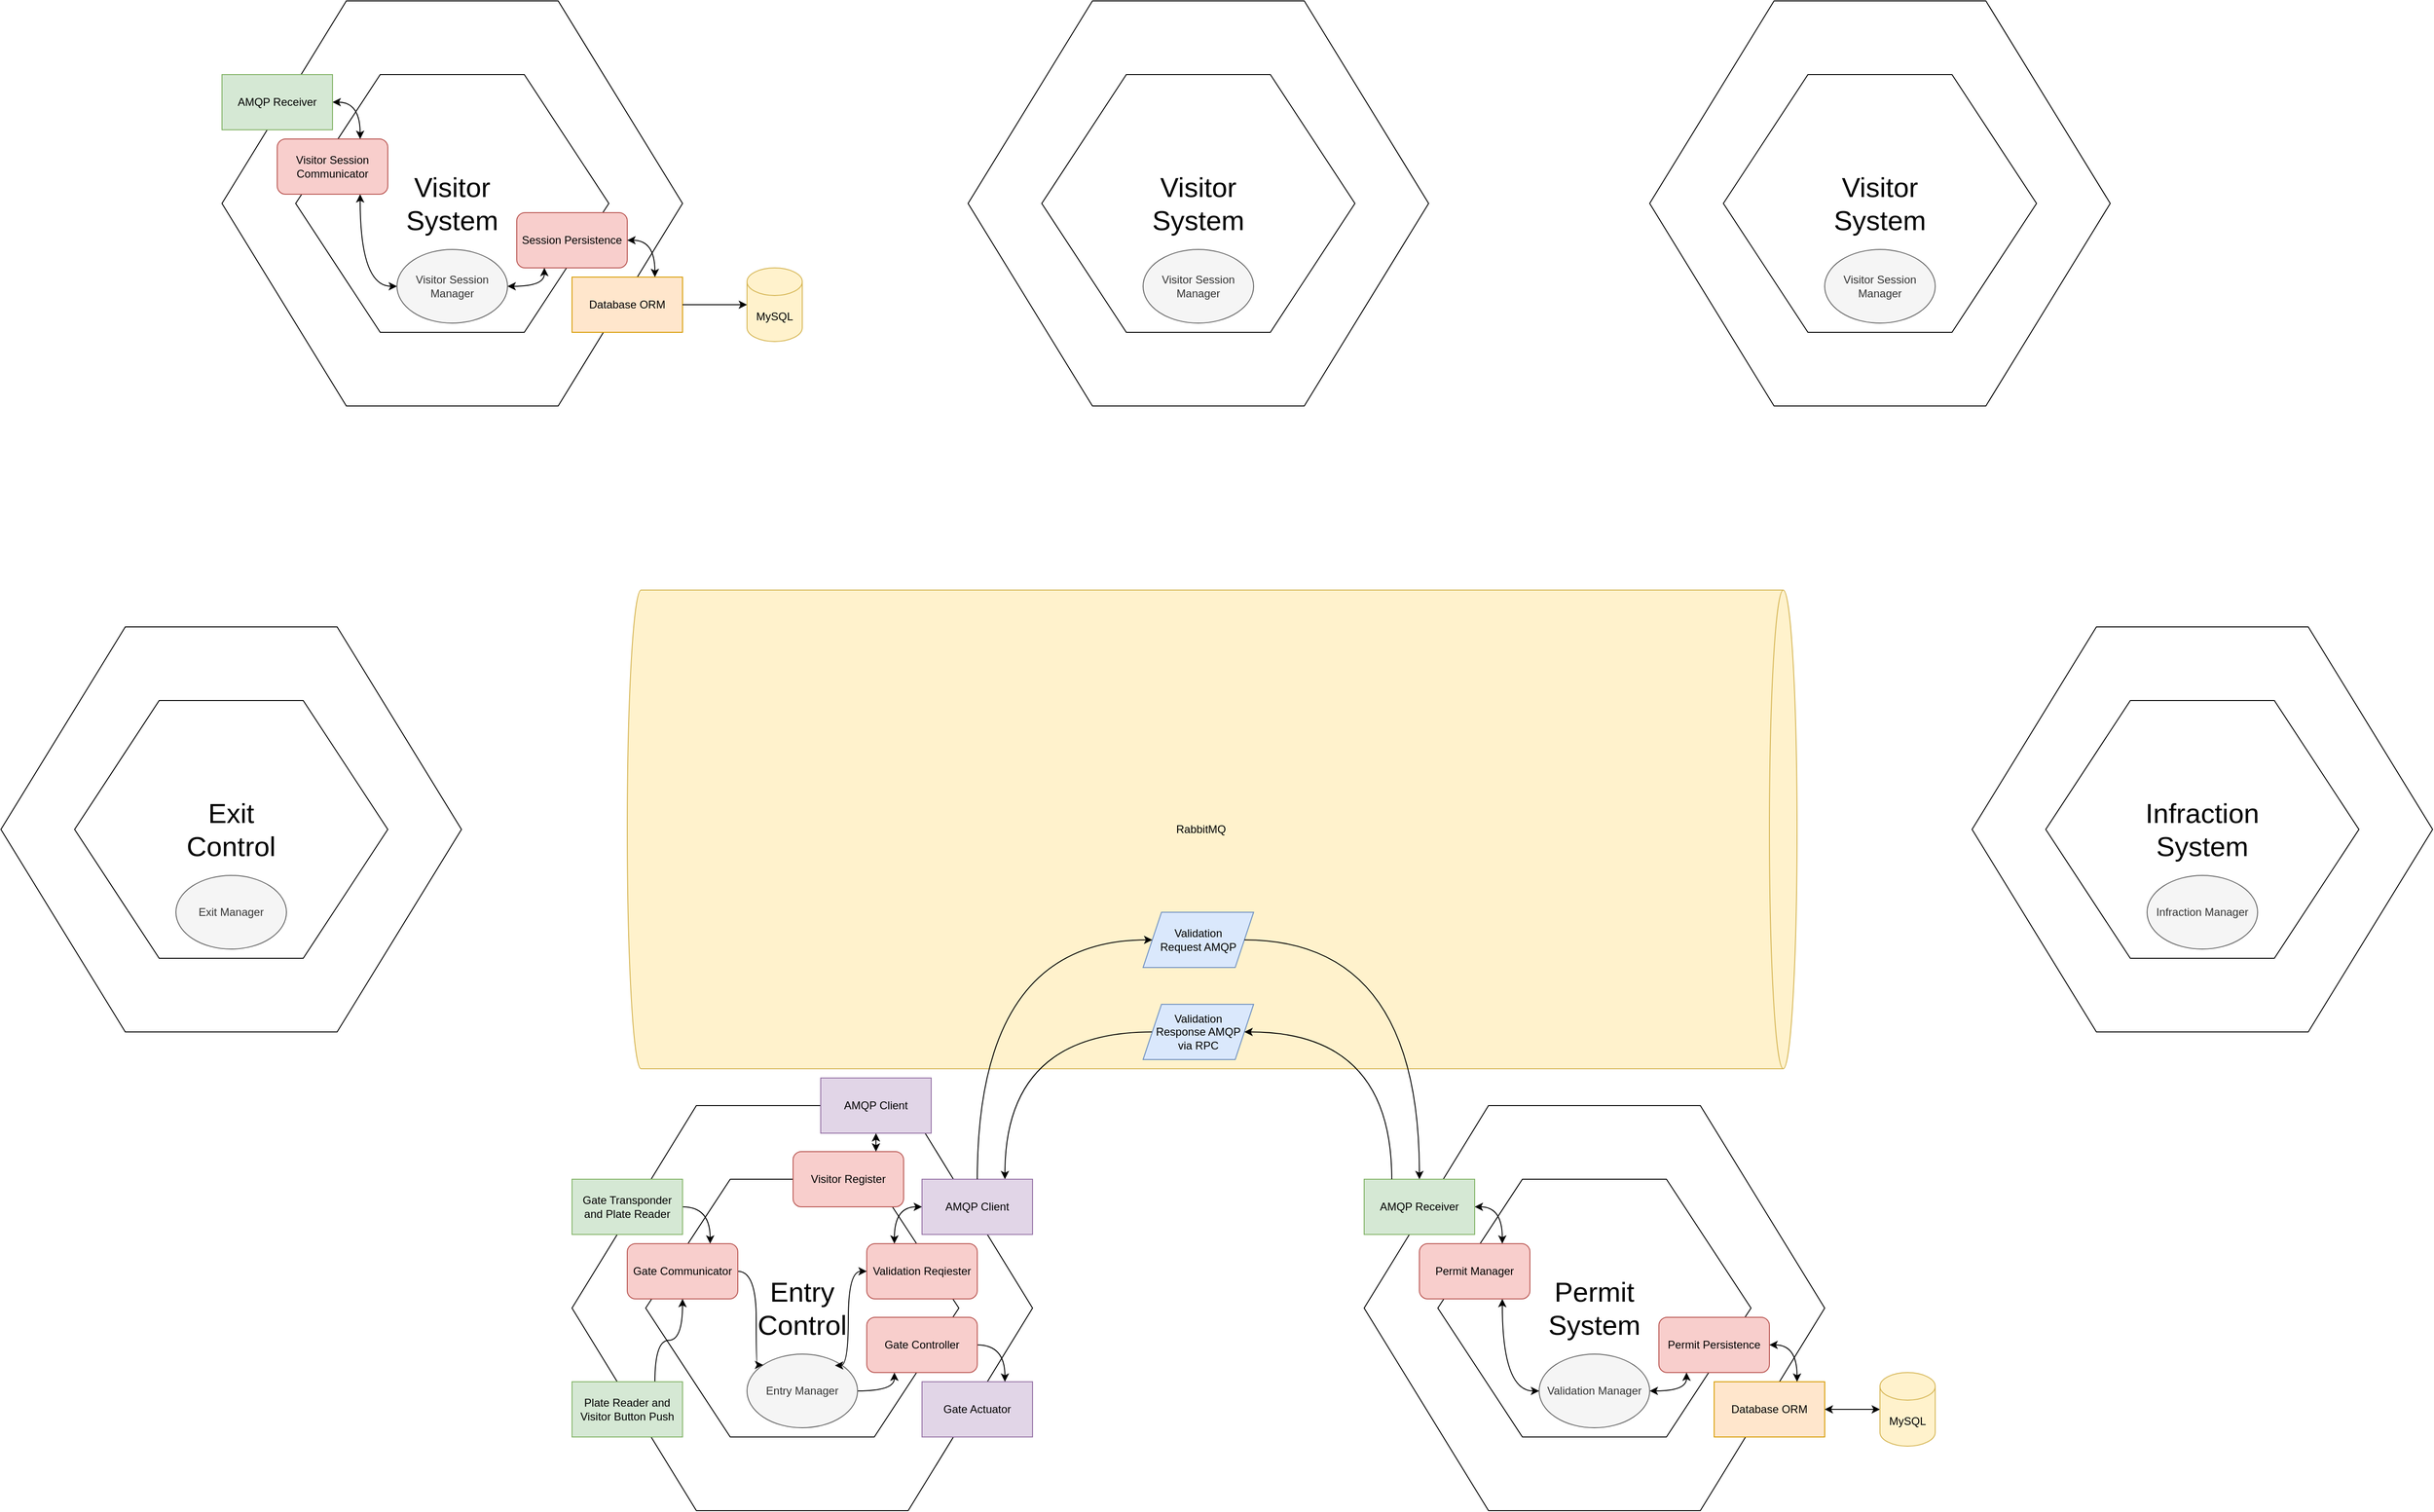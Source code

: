 <mxfile version="24.7.17">
  <diagram name="Page-1" id="FIl-sWWD70E8VAOOmgCv">
    <mxGraphModel dx="4310" dy="2672" grid="1" gridSize="10" guides="1" tooltips="1" connect="1" arrows="1" fold="1" page="1" pageScale="1" pageWidth="1920" pageHeight="1200" math="0" shadow="0">
      <root>
        <mxCell id="0" />
        <mxCell id="1" parent="0" />
        <mxCell id="vmsu6UBPR0Md5zAb4Nx8-29" value="RabbitMQ" style="shape=cylinder3;whiteSpace=wrap;html=1;boundedLbl=1;backgroundOutline=1;size=15;direction=south;fillColor=#fff2cc;strokeColor=#d6b656;" parent="1" vertex="1">
          <mxGeometry x="210" y="40" width="1270" height="520" as="geometry" />
        </mxCell>
        <mxCell id="vmsu6UBPR0Md5zAb4Nx8-17" value="" style="group" parent="1" vertex="1" connectable="0">
          <mxGeometry x="1010" y="600" width="500" height="440" as="geometry" />
        </mxCell>
        <mxCell id="vmsu6UBPR0Md5zAb4Nx8-42" value="" style="group" parent="vmsu6UBPR0Md5zAb4Nx8-17" vertex="1" connectable="0">
          <mxGeometry width="500" height="440" as="geometry" />
        </mxCell>
        <mxCell id="vmsu6UBPR0Md5zAb4Nx8-19" value="" style="verticalLabelPosition=bottom;verticalAlign=top;html=1;shape=hexagon;perimeter=hexagonPerimeter2;arcSize=6;size=0.27;fillColor=none;" parent="vmsu6UBPR0Md5zAb4Nx8-42" vertex="1">
          <mxGeometry width="500" height="440" as="geometry" />
        </mxCell>
        <mxCell id="vmsu6UBPR0Md5zAb4Nx8-18" value="" style="verticalLabelPosition=bottom;verticalAlign=top;html=1;shape=hexagon;perimeter=hexagonPerimeter2;arcSize=6;size=0.27;fillColor=none;" parent="vmsu6UBPR0Md5zAb4Nx8-42" vertex="1">
          <mxGeometry x="80" y="80" width="340" height="280" as="geometry" />
        </mxCell>
        <mxCell id="vmsu6UBPR0Md5zAb4Nx8-40" value="&lt;font style=&quot;font-size: 30px;&quot;&gt;Permit System&lt;br&gt;&lt;/font&gt;" style="text;html=1;align=center;verticalAlign=middle;whiteSpace=wrap;rounded=0;" parent="vmsu6UBPR0Md5zAb4Nx8-42" vertex="1">
          <mxGeometry x="220" y="205" width="60" height="30" as="geometry" />
        </mxCell>
        <mxCell id="vmsu6UBPR0Md5zAb4Nx8-59" style="edgeStyle=orthogonalEdgeStyle;rounded=0;orthogonalLoop=1;jettySize=auto;html=1;exitX=0.75;exitY=1;exitDx=0;exitDy=0;entryX=0;entryY=0.5;entryDx=0;entryDy=0;startArrow=classic;startFill=1;curved=1;" parent="vmsu6UBPR0Md5zAb4Nx8-42" source="vmsu6UBPR0Md5zAb4Nx8-47" target="vmsu6UBPR0Md5zAb4Nx8-52" edge="1">
          <mxGeometry relative="1" as="geometry" />
        </mxCell>
        <mxCell id="vmsu6UBPR0Md5zAb4Nx8-47" value="Permit Manager" style="rounded=1;whiteSpace=wrap;html=1;fillColor=#f8cecc;strokeColor=#b85450;" parent="vmsu6UBPR0Md5zAb4Nx8-42" vertex="1">
          <mxGeometry x="60" y="150" width="120" height="60" as="geometry" />
        </mxCell>
        <mxCell id="vmsu6UBPR0Md5zAb4Nx8-50" value="Permit Persistence" style="rounded=1;whiteSpace=wrap;html=1;fillColor=#f8cecc;strokeColor=#b85450;" parent="vmsu6UBPR0Md5zAb4Nx8-42" vertex="1">
          <mxGeometry x="320" y="230" width="120" height="60" as="geometry" />
        </mxCell>
        <mxCell id="vmsu6UBPR0Md5zAb4Nx8-60" style="edgeStyle=orthogonalEdgeStyle;rounded=0;orthogonalLoop=1;jettySize=auto;html=1;exitX=1;exitY=0.5;exitDx=0;exitDy=0;entryX=0.25;entryY=1;entryDx=0;entryDy=0;startArrow=classic;startFill=1;curved=1;" parent="vmsu6UBPR0Md5zAb4Nx8-42" source="vmsu6UBPR0Md5zAb4Nx8-52" target="vmsu6UBPR0Md5zAb4Nx8-50" edge="1">
          <mxGeometry relative="1" as="geometry" />
        </mxCell>
        <mxCell id="vmsu6UBPR0Md5zAb4Nx8-52" value="Validation Manager" style="ellipse;whiteSpace=wrap;html=1;fillColor=#f5f5f5;fontColor=#333333;strokeColor=#666666;" parent="vmsu6UBPR0Md5zAb4Nx8-42" vertex="1">
          <mxGeometry x="190" y="270" width="120" height="80" as="geometry" />
        </mxCell>
        <mxCell id="vmsu6UBPR0Md5zAb4Nx8-25" value="Database ORM" style="rounded=0;whiteSpace=wrap;html=1;fillColor=#ffe6cc;strokeColor=#d79b00;" parent="vmsu6UBPR0Md5zAb4Nx8-17" vertex="1">
          <mxGeometry x="380" y="300" width="120" height="60" as="geometry" />
        </mxCell>
        <mxCell id="vmsu6UBPR0Md5zAb4Nx8-58" style="edgeStyle=orthogonalEdgeStyle;rounded=0;orthogonalLoop=1;jettySize=auto;html=1;exitX=1;exitY=0.5;exitDx=0;exitDy=0;entryX=0.75;entryY=0;entryDx=0;entryDy=0;startArrow=classic;startFill=1;curved=1;" parent="vmsu6UBPR0Md5zAb4Nx8-17" source="vmsu6UBPR0Md5zAb4Nx8-22" target="vmsu6UBPR0Md5zAb4Nx8-47" edge="1">
          <mxGeometry relative="1" as="geometry" />
        </mxCell>
        <mxCell id="vmsu6UBPR0Md5zAb4Nx8-22" value="AMQP Receiver" style="rounded=0;whiteSpace=wrap;html=1;fillColor=#d5e8d4;strokeColor=#82b366;" parent="vmsu6UBPR0Md5zAb4Nx8-17" vertex="1">
          <mxGeometry y="80" width="120" height="60" as="geometry" />
        </mxCell>
        <mxCell id="vmsu6UBPR0Md5zAb4Nx8-61" style="edgeStyle=orthogonalEdgeStyle;rounded=0;orthogonalLoop=1;jettySize=auto;html=1;exitX=1;exitY=0.5;exitDx=0;exitDy=0;entryX=0.75;entryY=0;entryDx=0;entryDy=0;startArrow=classic;startFill=1;curved=1;" parent="vmsu6UBPR0Md5zAb4Nx8-17" source="vmsu6UBPR0Md5zAb4Nx8-50" target="vmsu6UBPR0Md5zAb4Nx8-25" edge="1">
          <mxGeometry relative="1" as="geometry" />
        </mxCell>
        <mxCell id="vmsu6UBPR0Md5zAb4Nx8-26" style="edgeStyle=orthogonalEdgeStyle;rounded=0;orthogonalLoop=1;jettySize=auto;html=1;exitX=0;exitY=0.5;exitDx=0;exitDy=0;exitPerimeter=0;entryX=1;entryY=0.5;entryDx=0;entryDy=0;startArrow=classic;startFill=1;curved=1;" parent="1" source="vmsu6UBPR0Md5zAb4Nx8-24" target="vmsu6UBPR0Md5zAb4Nx8-25" edge="1">
          <mxGeometry relative="1" as="geometry" />
        </mxCell>
        <mxCell id="vmsu6UBPR0Md5zAb4Nx8-24" value="MySQL" style="shape=cylinder3;whiteSpace=wrap;html=1;boundedLbl=1;backgroundOutline=1;size=15;fillColor=#fff2cc;strokeColor=#d6b656;" parent="1" vertex="1">
          <mxGeometry x="1570" y="890" width="60" height="80" as="geometry" />
        </mxCell>
        <mxCell id="vmsu6UBPR0Md5zAb4Nx8-28" value="Validation &lt;br&gt;Request AMQP" style="shape=parallelogram;perimeter=parallelogramPerimeter;whiteSpace=wrap;html=1;fixedSize=1;fillColor=#dae8fc;strokeColor=#6c8ebf;" parent="1" vertex="1">
          <mxGeometry x="770" y="390" width="120" height="60" as="geometry" />
        </mxCell>
        <mxCell id="Ysz22S0v8aRPz6q7rdMf-16" style="edgeStyle=orthogonalEdgeStyle;rounded=0;orthogonalLoop=1;jettySize=auto;html=1;exitX=0;exitY=0.5;exitDx=0;exitDy=0;entryX=0.75;entryY=0;entryDx=0;entryDy=0;curved=1;" parent="1" source="vmsu6UBPR0Md5zAb4Nx8-30" target="vmsu6UBPR0Md5zAb4Nx8-85" edge="1">
          <mxGeometry relative="1" as="geometry" />
        </mxCell>
        <mxCell id="vmsu6UBPR0Md5zAb4Nx8-30" value="Validation&lt;br&gt; Response AMQP&lt;br&gt;via RPC" style="shape=parallelogram;perimeter=parallelogramPerimeter;whiteSpace=wrap;html=1;fixedSize=1;fillColor=#dae8fc;strokeColor=#6c8ebf;" parent="1" vertex="1">
          <mxGeometry x="770" y="490" width="120" height="60" as="geometry" />
        </mxCell>
        <mxCell id="vmsu6UBPR0Md5zAb4Nx8-70" value="" style="group" parent="1" vertex="1" connectable="0">
          <mxGeometry x="150" y="600" width="500" height="440" as="geometry" />
        </mxCell>
        <mxCell id="vmsu6UBPR0Md5zAb4Nx8-71" value="" style="group" parent="vmsu6UBPR0Md5zAb4Nx8-70" vertex="1" connectable="0">
          <mxGeometry width="500" height="440" as="geometry" />
        </mxCell>
        <mxCell id="vmsu6UBPR0Md5zAb4Nx8-72" value="" style="verticalLabelPosition=bottom;verticalAlign=top;html=1;shape=hexagon;perimeter=hexagonPerimeter2;arcSize=6;size=0.27;fillColor=none;" parent="vmsu6UBPR0Md5zAb4Nx8-71" vertex="1">
          <mxGeometry width="500" height="440" as="geometry" />
        </mxCell>
        <mxCell id="vmsu6UBPR0Md5zAb4Nx8-73" value="" style="verticalLabelPosition=bottom;verticalAlign=top;html=1;shape=hexagon;perimeter=hexagonPerimeter2;arcSize=6;size=0.27;fillColor=none;" parent="vmsu6UBPR0Md5zAb4Nx8-71" vertex="1">
          <mxGeometry x="80" y="80" width="340" height="280" as="geometry" />
        </mxCell>
        <mxCell id="vmsu6UBPR0Md5zAb4Nx8-86" style="edgeStyle=orthogonalEdgeStyle;rounded=0;orthogonalLoop=1;jettySize=auto;html=1;exitX=0.25;exitY=0;exitDx=0;exitDy=0;entryX=0;entryY=0.5;entryDx=0;entryDy=0;curved=1;startArrow=classic;startFill=1;" parent="vmsu6UBPR0Md5zAb4Nx8-71" source="vmsu6UBPR0Md5zAb4Nx8-77" target="vmsu6UBPR0Md5zAb4Nx8-85" edge="1">
          <mxGeometry relative="1" as="geometry" />
        </mxCell>
        <mxCell id="vmsu6UBPR0Md5zAb4Nx8-77" value="Validation Reqiester" style="rounded=1;whiteSpace=wrap;html=1;fillColor=#f8cecc;strokeColor=#b85450;" parent="vmsu6UBPR0Md5zAb4Nx8-71" vertex="1">
          <mxGeometry x="320" y="150" width="120" height="60" as="geometry" />
        </mxCell>
        <mxCell id="Ysz22S0v8aRPz6q7rdMf-9" style="edgeStyle=orthogonalEdgeStyle;rounded=0;orthogonalLoop=1;jettySize=auto;html=1;exitX=1;exitY=0.5;exitDx=0;exitDy=0;entryX=0.25;entryY=1;entryDx=0;entryDy=0;curved=1;" parent="vmsu6UBPR0Md5zAb4Nx8-71" source="vmsu6UBPR0Md5zAb4Nx8-79" target="Ysz22S0v8aRPz6q7rdMf-8" edge="1">
          <mxGeometry relative="1" as="geometry" />
        </mxCell>
        <mxCell id="vmsu6UBPR0Md5zAb4Nx8-79" value="Entry Manager" style="ellipse;whiteSpace=wrap;html=1;fillColor=#f5f5f5;fontColor=#333333;strokeColor=#666666;" parent="vmsu6UBPR0Md5zAb4Nx8-71" vertex="1">
          <mxGeometry x="190" y="270" width="120" height="80" as="geometry" />
        </mxCell>
        <mxCell id="vmsu6UBPR0Md5zAb4Nx8-84" value="&lt;font style=&quot;font-size: 30px;&quot;&gt;Entry Control&lt;br&gt;&lt;/font&gt;" style="text;html=1;align=center;verticalAlign=middle;whiteSpace=wrap;rounded=0;" parent="vmsu6UBPR0Md5zAb4Nx8-71" vertex="1">
          <mxGeometry x="220" y="205" width="60" height="30" as="geometry" />
        </mxCell>
        <mxCell id="vmsu6UBPR0Md5zAb4Nx8-85" value="AMQP Client" style="rounded=0;whiteSpace=wrap;html=1;fillColor=#e1d5e7;strokeColor=#9673a6;" parent="vmsu6UBPR0Md5zAb4Nx8-71" vertex="1">
          <mxGeometry x="380" y="80" width="120" height="60" as="geometry" />
        </mxCell>
        <mxCell id="Ysz22S0v8aRPz6q7rdMf-5" style="edgeStyle=orthogonalEdgeStyle;rounded=0;orthogonalLoop=1;jettySize=auto;html=1;exitX=1;exitY=0.5;exitDx=0;exitDy=0;entryX=0.75;entryY=0;entryDx=0;entryDy=0;curved=1;" parent="vmsu6UBPR0Md5zAb4Nx8-71" source="Ysz22S0v8aRPz6q7rdMf-1" target="Ysz22S0v8aRPz6q7rdMf-4" edge="1">
          <mxGeometry relative="1" as="geometry" />
        </mxCell>
        <mxCell id="Ysz22S0v8aRPz6q7rdMf-1" value="Gate Transponder and Plate Reader" style="rounded=0;whiteSpace=wrap;html=1;fillColor=#d5e8d4;strokeColor=#82b366;" parent="vmsu6UBPR0Md5zAb4Nx8-71" vertex="1">
          <mxGeometry y="80" width="120" height="60" as="geometry" />
        </mxCell>
        <mxCell id="Ysz22S0v8aRPz6q7rdMf-2" value="Gate Actuator" style="rounded=0;whiteSpace=wrap;html=1;fillColor=#e1d5e7;strokeColor=#9673a6;" parent="vmsu6UBPR0Md5zAb4Nx8-71" vertex="1">
          <mxGeometry x="380" y="300" width="120" height="60" as="geometry" />
        </mxCell>
        <mxCell id="Ysz22S0v8aRPz6q7rdMf-6" style="edgeStyle=orthogonalEdgeStyle;rounded=0;orthogonalLoop=1;jettySize=auto;html=1;exitX=1;exitY=0.5;exitDx=0;exitDy=0;entryX=0;entryY=0;entryDx=0;entryDy=0;curved=1;" parent="vmsu6UBPR0Md5zAb4Nx8-71" source="Ysz22S0v8aRPz6q7rdMf-4" target="vmsu6UBPR0Md5zAb4Nx8-79" edge="1">
          <mxGeometry relative="1" as="geometry">
            <Array as="points">
              <mxPoint x="200" y="180" />
              <mxPoint x="200" y="282" />
            </Array>
          </mxGeometry>
        </mxCell>
        <mxCell id="Ysz22S0v8aRPz6q7rdMf-4" value="Gate Communicator" style="rounded=1;whiteSpace=wrap;html=1;fillColor=#f8cecc;strokeColor=#b85450;" parent="vmsu6UBPR0Md5zAb4Nx8-71" vertex="1">
          <mxGeometry x="60" y="150" width="120" height="60" as="geometry" />
        </mxCell>
        <mxCell id="Ysz22S0v8aRPz6q7rdMf-7" style="edgeStyle=orthogonalEdgeStyle;rounded=0;orthogonalLoop=1;jettySize=auto;html=1;exitX=0;exitY=0.5;exitDx=0;exitDy=0;entryX=0.796;entryY=0.154;entryDx=0;entryDy=0;entryPerimeter=0;curved=1;startArrow=classic;startFill=1;" parent="vmsu6UBPR0Md5zAb4Nx8-71" source="vmsu6UBPR0Md5zAb4Nx8-77" target="vmsu6UBPR0Md5zAb4Nx8-79" edge="1">
          <mxGeometry relative="1" as="geometry">
            <Array as="points">
              <mxPoint x="300" y="180" />
              <mxPoint x="300" y="282" />
            </Array>
          </mxGeometry>
        </mxCell>
        <mxCell id="Ysz22S0v8aRPz6q7rdMf-10" style="edgeStyle=orthogonalEdgeStyle;rounded=0;orthogonalLoop=1;jettySize=auto;html=1;exitX=1;exitY=0.5;exitDx=0;exitDy=0;entryX=0.75;entryY=0;entryDx=0;entryDy=0;curved=1;" parent="vmsu6UBPR0Md5zAb4Nx8-71" source="Ysz22S0v8aRPz6q7rdMf-8" target="Ysz22S0v8aRPz6q7rdMf-2" edge="1">
          <mxGeometry relative="1" as="geometry" />
        </mxCell>
        <mxCell id="Ysz22S0v8aRPz6q7rdMf-8" value="Gate Controller" style="rounded=1;whiteSpace=wrap;html=1;fillColor=#f8cecc;strokeColor=#b85450;" parent="vmsu6UBPR0Md5zAb4Nx8-71" vertex="1">
          <mxGeometry x="320" y="230" width="120" height="60" as="geometry" />
        </mxCell>
        <mxCell id="ZMv95iw1XXXhdrj3KUTM-21" style="edgeStyle=orthogonalEdgeStyle;rounded=0;orthogonalLoop=1;jettySize=auto;html=1;exitX=0.75;exitY=0;exitDx=0;exitDy=0;entryX=0.5;entryY=1;entryDx=0;entryDy=0;curved=1;" edge="1" parent="vmsu6UBPR0Md5zAb4Nx8-71" source="ZMv95iw1XXXhdrj3KUTM-19" target="Ysz22S0v8aRPz6q7rdMf-4">
          <mxGeometry relative="1" as="geometry" />
        </mxCell>
        <mxCell id="ZMv95iw1XXXhdrj3KUTM-19" value="Plate Reader and Visitor Button Push" style="rounded=0;whiteSpace=wrap;html=1;fillColor=#d5e8d4;strokeColor=#82b366;" vertex="1" parent="vmsu6UBPR0Md5zAb4Nx8-71">
          <mxGeometry y="300" width="120" height="60" as="geometry" />
        </mxCell>
        <mxCell id="ZMv95iw1XXXhdrj3KUTM-38" value="Visitor Register" style="rounded=1;whiteSpace=wrap;html=1;fillColor=#f8cecc;strokeColor=#b85450;" vertex="1" parent="vmsu6UBPR0Md5zAb4Nx8-71">
          <mxGeometry x="240" y="50" width="120" height="60" as="geometry" />
        </mxCell>
        <mxCell id="Ysz22S0v8aRPz6q7rdMf-12" style="edgeStyle=orthogonalEdgeStyle;rounded=0;orthogonalLoop=1;jettySize=auto;html=1;exitX=0.5;exitY=0;exitDx=0;exitDy=0;entryX=0;entryY=0.5;entryDx=0;entryDy=0;curved=1;" parent="1" source="vmsu6UBPR0Md5zAb4Nx8-85" target="vmsu6UBPR0Md5zAb4Nx8-28" edge="1">
          <mxGeometry relative="1" as="geometry">
            <Array as="points">
              <mxPoint x="590" y="420" />
            </Array>
          </mxGeometry>
        </mxCell>
        <mxCell id="Ysz22S0v8aRPz6q7rdMf-15" style="edgeStyle=orthogonalEdgeStyle;rounded=0;orthogonalLoop=1;jettySize=auto;html=1;exitX=0.25;exitY=0;exitDx=0;exitDy=0;entryX=1;entryY=0.5;entryDx=0;entryDy=0;curved=1;" parent="1" source="vmsu6UBPR0Md5zAb4Nx8-22" target="vmsu6UBPR0Md5zAb4Nx8-30" edge="1">
          <mxGeometry relative="1" as="geometry">
            <Array as="points">
              <mxPoint x="1040" y="520" />
            </Array>
          </mxGeometry>
        </mxCell>
        <mxCell id="Ysz22S0v8aRPz6q7rdMf-13" style="edgeStyle=orthogonalEdgeStyle;rounded=0;orthogonalLoop=1;jettySize=auto;html=1;exitX=1;exitY=0.5;exitDx=0;exitDy=0;entryX=0.5;entryY=0;entryDx=0;entryDy=0;curved=1;" parent="1" source="vmsu6UBPR0Md5zAb4Nx8-28" target="vmsu6UBPR0Md5zAb4Nx8-22" edge="1">
          <mxGeometry relative="1" as="geometry" />
        </mxCell>
        <mxCell id="ZMv95iw1XXXhdrj3KUTM-40" value="AMQP Client" style="rounded=0;whiteSpace=wrap;html=1;fillColor=#e1d5e7;strokeColor=#9673a6;" vertex="1" parent="1">
          <mxGeometry x="420" y="570" width="120" height="60" as="geometry" />
        </mxCell>
        <mxCell id="ZMv95iw1XXXhdrj3KUTM-41" style="edgeStyle=orthogonalEdgeStyle;rounded=0;orthogonalLoop=1;jettySize=auto;html=1;exitX=0.75;exitY=0;exitDx=0;exitDy=0;entryX=0.5;entryY=1;entryDx=0;entryDy=0;curved=1;startArrow=classic;startFill=1;" edge="1" parent="1" source="ZMv95iw1XXXhdrj3KUTM-38" target="ZMv95iw1XXXhdrj3KUTM-40">
          <mxGeometry relative="1" as="geometry" />
        </mxCell>
        <mxCell id="ZMv95iw1XXXhdrj3KUTM-42" value="" style="group" vertex="1" connectable="0" parent="1">
          <mxGeometry x="-230" y="-600" width="500" height="440" as="geometry" />
        </mxCell>
        <mxCell id="ZMv95iw1XXXhdrj3KUTM-43" value="" style="group" vertex="1" connectable="0" parent="ZMv95iw1XXXhdrj3KUTM-42">
          <mxGeometry width="500" height="440" as="geometry" />
        </mxCell>
        <mxCell id="ZMv95iw1XXXhdrj3KUTM-44" value="" style="verticalLabelPosition=bottom;verticalAlign=top;html=1;shape=hexagon;perimeter=hexagonPerimeter2;arcSize=6;size=0.27;fillColor=none;" vertex="1" parent="ZMv95iw1XXXhdrj3KUTM-43">
          <mxGeometry width="500" height="440" as="geometry" />
        </mxCell>
        <mxCell id="ZMv95iw1XXXhdrj3KUTM-45" value="" style="verticalLabelPosition=bottom;verticalAlign=top;html=1;shape=hexagon;perimeter=hexagonPerimeter2;arcSize=6;size=0.27;fillColor=none;" vertex="1" parent="ZMv95iw1XXXhdrj3KUTM-43">
          <mxGeometry x="80" y="80" width="340" height="280" as="geometry" />
        </mxCell>
        <mxCell id="ZMv95iw1XXXhdrj3KUTM-46" value="&lt;font style=&quot;font-size: 30px;&quot;&gt;Visitor System&lt;br&gt;&lt;/font&gt;" style="text;html=1;align=center;verticalAlign=middle;whiteSpace=wrap;rounded=0;" vertex="1" parent="ZMv95iw1XXXhdrj3KUTM-43">
          <mxGeometry x="220" y="205" width="60" height="30" as="geometry" />
        </mxCell>
        <mxCell id="ZMv95iw1XXXhdrj3KUTM-47" style="edgeStyle=orthogonalEdgeStyle;rounded=0;orthogonalLoop=1;jettySize=auto;html=1;exitX=0.75;exitY=1;exitDx=0;exitDy=0;entryX=0;entryY=0.5;entryDx=0;entryDy=0;startArrow=classic;startFill=1;curved=1;" edge="1" parent="ZMv95iw1XXXhdrj3KUTM-43" source="ZMv95iw1XXXhdrj3KUTM-48" target="ZMv95iw1XXXhdrj3KUTM-51">
          <mxGeometry relative="1" as="geometry" />
        </mxCell>
        <mxCell id="ZMv95iw1XXXhdrj3KUTM-48" value="Visitor Session Communicator" style="rounded=1;whiteSpace=wrap;html=1;fillColor=#f8cecc;strokeColor=#b85450;" vertex="1" parent="ZMv95iw1XXXhdrj3KUTM-43">
          <mxGeometry x="60" y="150" width="120" height="60" as="geometry" />
        </mxCell>
        <mxCell id="ZMv95iw1XXXhdrj3KUTM-49" value="Session Persistence" style="rounded=1;whiteSpace=wrap;html=1;fillColor=#f8cecc;strokeColor=#b85450;" vertex="1" parent="ZMv95iw1XXXhdrj3KUTM-43">
          <mxGeometry x="320" y="230" width="120" height="60" as="geometry" />
        </mxCell>
        <mxCell id="ZMv95iw1XXXhdrj3KUTM-50" style="edgeStyle=orthogonalEdgeStyle;rounded=0;orthogonalLoop=1;jettySize=auto;html=1;exitX=1;exitY=0.5;exitDx=0;exitDy=0;entryX=0.25;entryY=1;entryDx=0;entryDy=0;startArrow=classic;startFill=1;curved=1;" edge="1" parent="ZMv95iw1XXXhdrj3KUTM-43" source="ZMv95iw1XXXhdrj3KUTM-51" target="ZMv95iw1XXXhdrj3KUTM-49">
          <mxGeometry relative="1" as="geometry" />
        </mxCell>
        <mxCell id="ZMv95iw1XXXhdrj3KUTM-51" value="Visitor Session Manager" style="ellipse;whiteSpace=wrap;html=1;fillColor=#f5f5f5;fontColor=#333333;strokeColor=#666666;" vertex="1" parent="ZMv95iw1XXXhdrj3KUTM-43">
          <mxGeometry x="190" y="270" width="120" height="80" as="geometry" />
        </mxCell>
        <mxCell id="ZMv95iw1XXXhdrj3KUTM-52" value="Database ORM" style="rounded=0;whiteSpace=wrap;html=1;fillColor=#ffe6cc;strokeColor=#d79b00;" vertex="1" parent="ZMv95iw1XXXhdrj3KUTM-42">
          <mxGeometry x="380" y="300" width="120" height="60" as="geometry" />
        </mxCell>
        <mxCell id="ZMv95iw1XXXhdrj3KUTM-53" style="edgeStyle=orthogonalEdgeStyle;rounded=0;orthogonalLoop=1;jettySize=auto;html=1;exitX=1;exitY=0.5;exitDx=0;exitDy=0;entryX=0.75;entryY=0;entryDx=0;entryDy=0;startArrow=classic;startFill=1;curved=1;" edge="1" parent="ZMv95iw1XXXhdrj3KUTM-42" source="ZMv95iw1XXXhdrj3KUTM-54" target="ZMv95iw1XXXhdrj3KUTM-48">
          <mxGeometry relative="1" as="geometry" />
        </mxCell>
        <mxCell id="ZMv95iw1XXXhdrj3KUTM-54" value="AMQP Receiver" style="rounded=0;whiteSpace=wrap;html=1;fillColor=#d5e8d4;strokeColor=#82b366;" vertex="1" parent="ZMv95iw1XXXhdrj3KUTM-42">
          <mxGeometry y="80" width="120" height="60" as="geometry" />
        </mxCell>
        <mxCell id="ZMv95iw1XXXhdrj3KUTM-55" style="edgeStyle=orthogonalEdgeStyle;rounded=0;orthogonalLoop=1;jettySize=auto;html=1;exitX=1;exitY=0.5;exitDx=0;exitDy=0;entryX=0.75;entryY=0;entryDx=0;entryDy=0;startArrow=classic;startFill=1;curved=1;" edge="1" parent="ZMv95iw1XXXhdrj3KUTM-42" source="ZMv95iw1XXXhdrj3KUTM-49" target="ZMv95iw1XXXhdrj3KUTM-52">
          <mxGeometry relative="1" as="geometry" />
        </mxCell>
        <mxCell id="ZMv95iw1XXXhdrj3KUTM-56" value="MySQL" style="shape=cylinder3;whiteSpace=wrap;html=1;boundedLbl=1;backgroundOutline=1;size=15;fillColor=#fff2cc;strokeColor=#d6b656;" vertex="1" parent="1">
          <mxGeometry x="340" y="-310" width="60" height="80" as="geometry" />
        </mxCell>
        <mxCell id="ZMv95iw1XXXhdrj3KUTM-57" style="edgeStyle=orthogonalEdgeStyle;rounded=0;orthogonalLoop=1;jettySize=auto;html=1;exitX=1;exitY=0.5;exitDx=0;exitDy=0;entryX=0;entryY=0.5;entryDx=0;entryDy=0;entryPerimeter=0;" edge="1" parent="1" source="ZMv95iw1XXXhdrj3KUTM-52" target="ZMv95iw1XXXhdrj3KUTM-56">
          <mxGeometry relative="1" as="geometry" />
        </mxCell>
        <mxCell id="ZMv95iw1XXXhdrj3KUTM-72" value="" style="group" vertex="1" connectable="0" parent="1">
          <mxGeometry x="1320" y="-600" width="500" height="440" as="geometry" />
        </mxCell>
        <mxCell id="ZMv95iw1XXXhdrj3KUTM-73" value="" style="group" vertex="1" connectable="0" parent="ZMv95iw1XXXhdrj3KUTM-72">
          <mxGeometry width="500" height="440" as="geometry" />
        </mxCell>
        <mxCell id="ZMv95iw1XXXhdrj3KUTM-74" value="" style="verticalLabelPosition=bottom;verticalAlign=top;html=1;shape=hexagon;perimeter=hexagonPerimeter2;arcSize=6;size=0.27;fillColor=none;" vertex="1" parent="ZMv95iw1XXXhdrj3KUTM-73">
          <mxGeometry width="500" height="440" as="geometry" />
        </mxCell>
        <mxCell id="ZMv95iw1XXXhdrj3KUTM-75" value="" style="verticalLabelPosition=bottom;verticalAlign=top;html=1;shape=hexagon;perimeter=hexagonPerimeter2;arcSize=6;size=0.27;fillColor=none;" vertex="1" parent="ZMv95iw1XXXhdrj3KUTM-73">
          <mxGeometry x="80" y="80" width="340" height="280" as="geometry" />
        </mxCell>
        <mxCell id="ZMv95iw1XXXhdrj3KUTM-76" value="&lt;font style=&quot;font-size: 30px;&quot;&gt;Visitor System&lt;br&gt;&lt;/font&gt;" style="text;html=1;align=center;verticalAlign=middle;whiteSpace=wrap;rounded=0;" vertex="1" parent="ZMv95iw1XXXhdrj3KUTM-73">
          <mxGeometry x="220" y="205" width="60" height="30" as="geometry" />
        </mxCell>
        <mxCell id="ZMv95iw1XXXhdrj3KUTM-81" value="Visitor Session Manager" style="ellipse;whiteSpace=wrap;html=1;fillColor=#f5f5f5;fontColor=#333333;strokeColor=#666666;" vertex="1" parent="ZMv95iw1XXXhdrj3KUTM-73">
          <mxGeometry x="190" y="270" width="120" height="80" as="geometry" />
        </mxCell>
        <mxCell id="ZMv95iw1XXXhdrj3KUTM-86" value="" style="group" vertex="1" connectable="0" parent="1">
          <mxGeometry x="-470" y="80" width="500" height="440" as="geometry" />
        </mxCell>
        <mxCell id="ZMv95iw1XXXhdrj3KUTM-87" value="" style="group" vertex="1" connectable="0" parent="ZMv95iw1XXXhdrj3KUTM-86">
          <mxGeometry width="500" height="440" as="geometry" />
        </mxCell>
        <mxCell id="ZMv95iw1XXXhdrj3KUTM-88" value="" style="verticalLabelPosition=bottom;verticalAlign=top;html=1;shape=hexagon;perimeter=hexagonPerimeter2;arcSize=6;size=0.27;fillColor=none;" vertex="1" parent="ZMv95iw1XXXhdrj3KUTM-87">
          <mxGeometry width="500" height="440" as="geometry" />
        </mxCell>
        <mxCell id="ZMv95iw1XXXhdrj3KUTM-89" value="" style="verticalLabelPosition=bottom;verticalAlign=top;html=1;shape=hexagon;perimeter=hexagonPerimeter2;arcSize=6;size=0.27;fillColor=none;" vertex="1" parent="ZMv95iw1XXXhdrj3KUTM-87">
          <mxGeometry x="80" y="80" width="340" height="280" as="geometry" />
        </mxCell>
        <mxCell id="ZMv95iw1XXXhdrj3KUTM-90" value="&lt;font style=&quot;font-size: 30px;&quot;&gt;Exit Control&lt;br&gt;&lt;/font&gt;" style="text;html=1;align=center;verticalAlign=middle;whiteSpace=wrap;rounded=0;" vertex="1" parent="ZMv95iw1XXXhdrj3KUTM-87">
          <mxGeometry x="220" y="205" width="60" height="30" as="geometry" />
        </mxCell>
        <mxCell id="ZMv95iw1XXXhdrj3KUTM-91" value="Exit Manager" style="ellipse;whiteSpace=wrap;html=1;fillColor=#f5f5f5;fontColor=#333333;strokeColor=#666666;" vertex="1" parent="ZMv95iw1XXXhdrj3KUTM-87">
          <mxGeometry x="190" y="270" width="120" height="80" as="geometry" />
        </mxCell>
        <mxCell id="ZMv95iw1XXXhdrj3KUTM-92" value="" style="group" vertex="1" connectable="0" parent="1">
          <mxGeometry x="1670" y="80" width="500" height="440" as="geometry" />
        </mxCell>
        <mxCell id="ZMv95iw1XXXhdrj3KUTM-93" value="" style="group" vertex="1" connectable="0" parent="ZMv95iw1XXXhdrj3KUTM-92">
          <mxGeometry width="500" height="440" as="geometry" />
        </mxCell>
        <mxCell id="ZMv95iw1XXXhdrj3KUTM-94" value="" style="verticalLabelPosition=bottom;verticalAlign=top;html=1;shape=hexagon;perimeter=hexagonPerimeter2;arcSize=6;size=0.27;fillColor=none;" vertex="1" parent="ZMv95iw1XXXhdrj3KUTM-93">
          <mxGeometry width="500" height="440" as="geometry" />
        </mxCell>
        <mxCell id="ZMv95iw1XXXhdrj3KUTM-95" value="" style="verticalLabelPosition=bottom;verticalAlign=top;html=1;shape=hexagon;perimeter=hexagonPerimeter2;arcSize=6;size=0.27;fillColor=none;" vertex="1" parent="ZMv95iw1XXXhdrj3KUTM-93">
          <mxGeometry x="80" y="80" width="340" height="280" as="geometry" />
        </mxCell>
        <mxCell id="ZMv95iw1XXXhdrj3KUTM-96" value="&lt;font style=&quot;font-size: 30px;&quot;&gt;Infraction System&lt;br&gt;&lt;/font&gt;" style="text;html=1;align=center;verticalAlign=middle;whiteSpace=wrap;rounded=0;" vertex="1" parent="ZMv95iw1XXXhdrj3KUTM-93">
          <mxGeometry x="220" y="205" width="60" height="30" as="geometry" />
        </mxCell>
        <mxCell id="ZMv95iw1XXXhdrj3KUTM-97" value="Infraction Manager" style="ellipse;whiteSpace=wrap;html=1;fillColor=#f5f5f5;fontColor=#333333;strokeColor=#666666;" vertex="1" parent="ZMv95iw1XXXhdrj3KUTM-93">
          <mxGeometry x="190" y="270" width="120" height="80" as="geometry" />
        </mxCell>
        <mxCell id="ZMv95iw1XXXhdrj3KUTM-98" value="" style="group" vertex="1" connectable="0" parent="1">
          <mxGeometry x="580" y="-600" width="500" height="440" as="geometry" />
        </mxCell>
        <mxCell id="ZMv95iw1XXXhdrj3KUTM-99" value="" style="group" vertex="1" connectable="0" parent="ZMv95iw1XXXhdrj3KUTM-98">
          <mxGeometry width="500" height="440" as="geometry" />
        </mxCell>
        <mxCell id="ZMv95iw1XXXhdrj3KUTM-100" value="" style="verticalLabelPosition=bottom;verticalAlign=top;html=1;shape=hexagon;perimeter=hexagonPerimeter2;arcSize=6;size=0.27;fillColor=none;" vertex="1" parent="ZMv95iw1XXXhdrj3KUTM-99">
          <mxGeometry width="500" height="440" as="geometry" />
        </mxCell>
        <mxCell id="ZMv95iw1XXXhdrj3KUTM-101" value="" style="verticalLabelPosition=bottom;verticalAlign=top;html=1;shape=hexagon;perimeter=hexagonPerimeter2;arcSize=6;size=0.27;fillColor=none;" vertex="1" parent="ZMv95iw1XXXhdrj3KUTM-99">
          <mxGeometry x="80" y="80" width="340" height="280" as="geometry" />
        </mxCell>
        <mxCell id="ZMv95iw1XXXhdrj3KUTM-102" value="&lt;font style=&quot;font-size: 30px;&quot;&gt;Visitor System&lt;br&gt;&lt;/font&gt;" style="text;html=1;align=center;verticalAlign=middle;whiteSpace=wrap;rounded=0;" vertex="1" parent="ZMv95iw1XXXhdrj3KUTM-99">
          <mxGeometry x="220" y="205" width="60" height="30" as="geometry" />
        </mxCell>
        <mxCell id="ZMv95iw1XXXhdrj3KUTM-103" value="Visitor Session Manager" style="ellipse;whiteSpace=wrap;html=1;fillColor=#f5f5f5;fontColor=#333333;strokeColor=#666666;" vertex="1" parent="ZMv95iw1XXXhdrj3KUTM-99">
          <mxGeometry x="190" y="270" width="120" height="80" as="geometry" />
        </mxCell>
      </root>
    </mxGraphModel>
  </diagram>
</mxfile>
